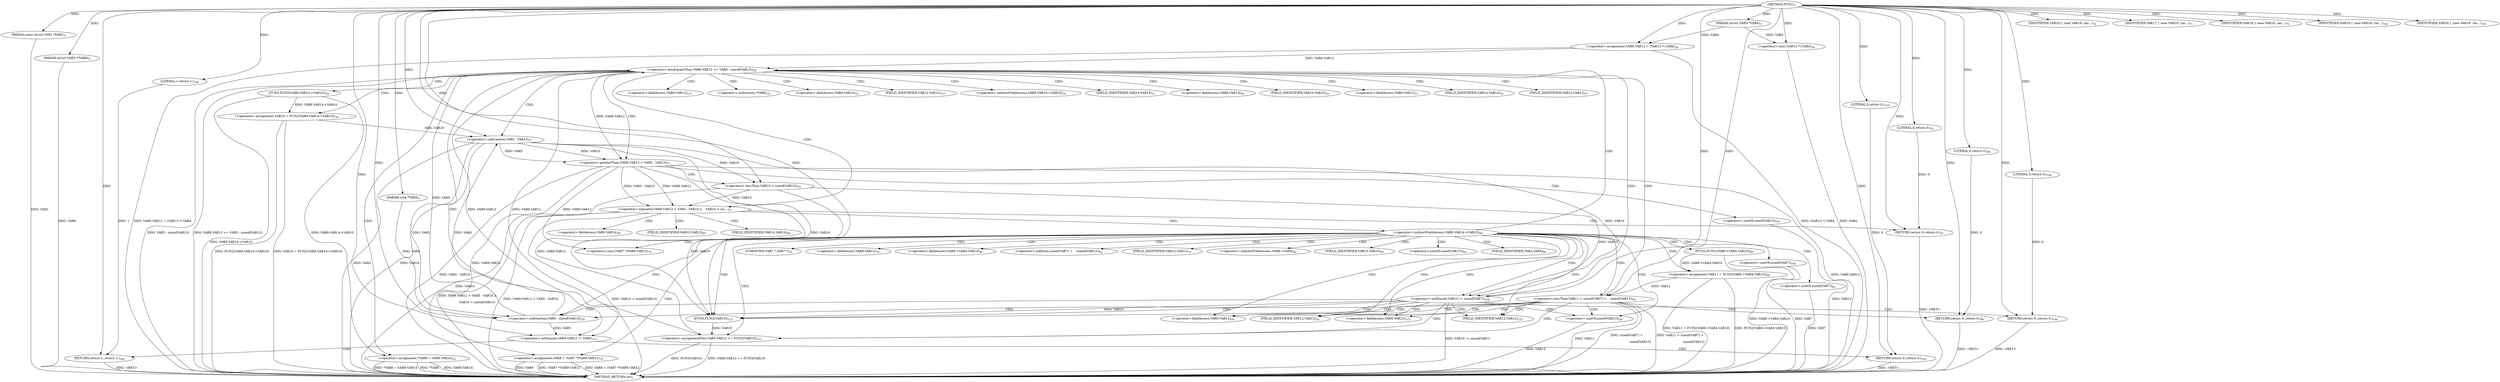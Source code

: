 digraph "FUN1" {  
"8" [label = <(METHOD,FUN1)<SUB>1</SUB>> ]
"137" [label = <(METHOD_RETURN,int)<SUB>1</SUB>> ]
"9" [label = <(PARAM,const struct VAR1 *VAR2)<SUB>1</SUB>> ]
"10" [label = <(PARAM,struct VAR3 *VAR4)<SUB>3</SUB>> ]
"11" [label = <(PARAM,void *VAR5)<SUB>3</SUB>> ]
"12" [label = <(PARAM,struct VAR3 **VAR6)<SUB>5</SUB>> ]
"18" [label = <(&lt;operator&gt;.assignment,VAR9.VAR12 = (VAR13 *) VAR4)<SUB>26</SUB>> ]
"135" [label = <(RETURN,return 1;,return 1;)<SUB>146</SUB>> ]
"26" [label = <(&lt;operator&gt;.lessEqualsThan,VAR9.VAR12 &lt;= VAR5 - sizeof(VAR13))<SUB>28</SUB>> ]
"127" [label = <(&lt;operator&gt;.notEquals,VAR9.VAR12 != VAR5)<SUB>127</SUB>> ]
"136" [label = <(LITERAL,1,return 1;)<SUB>146</SUB>> ]
"22" [label = <(&lt;operator&gt;.cast,(VAR13 *) VAR4)<SUB>26</SUB>> ]
"35" [label = <(&lt;operator&gt;.assignment,VAR10 = FUN2(VAR9.VAR14-&gt;VAR10))<SUB>30</SUB>> ]
"43" [label = <(&lt;operator&gt;.assignment,*VAR6 = VAR9.VAR14)<SUB>32</SUB>> ]
"120" [label = <(&lt;operator&gt;.assignmentPlus,VAR9.VAR12 += FUN3(VAR10))<SUB>123</SUB>> ]
"133" [label = <(RETURN,return 0;,return 0;)<SUB>129</SUB>> ]
"30" [label = <(&lt;operator&gt;.subtraction,VAR5 - sizeof(VAR13))<SUB>28</SUB>> ]
"50" [label = <(&lt;operator&gt;.logicalOr,VAR9.VAR12 &gt; VAR5 - VAR10 ||

		    VAR10 &lt; siz...)<SUB>37</SUB>> ]
"134" [label = <(LITERAL,0,return 0;)<SUB>129</SUB>> ]
"32" [label = <(&lt;operator&gt;.sizeOf,sizeof(VAR13))<SUB>28</SUB>> ]
"37" [label = <(FUN2,FUN2(VAR9.VAR14-&gt;VAR10))<SUB>30</SUB>> ]
"63" [label = <(RETURN,return 0;,return 0;)<SUB>41</SUB>> ]
"73" [label = <(IDENTIFIER,VAR16,{
























 		case VAR16:
 		cas...)<SUB>74</SUB>> ]
"75" [label = <(IDENTIFIER,VAR17,{
























 		case VAR16:
 		cas...)<SUB>75</SUB>> ]
"77" [label = <(IDENTIFIER,VAR18,{
























 		case VAR16:
 		cas...)<SUB>76</SUB>> ]
"78" [label = <(&lt;operator&gt;.assignment,VAR8 = (VAR7 *)VAR9.VAR12)<SUB>78</SUB>> ]
"85" [label = <(&lt;operator&gt;.assignment,VAR11 = FUN2(VAR8-&gt;VAR4.VAR10))<SUB>80</SUB>> ]
"106" [label = <(IDENTIFIER,VAR19,{
























 		case VAR16:
 		cas...)<SUB>102</SUB>> ]
"108" [label = <(IDENTIFIER,VAR20,{
























 		case VAR16:
 		cas...)<SUB>103</SUB>> ]
"124" [label = <(FUN3,FUN3(VAR10))<SUB>123</SUB>> ]
"51" [label = <(&lt;operator&gt;.greaterThan,VAR9.VAR12 &gt; VAR5 - VAR10)<SUB>37</SUB>> ]
"58" [label = <(&lt;operator&gt;.lessThan,VAR10 &lt; sizeof(VAR13))<SUB>39</SUB>> ]
"64" [label = <(LITERAL,0,return 0;)<SUB>41</SUB>> ]
"94" [label = <(&lt;operator&gt;.lessThan,VAR11 &lt; sizeof(VAR7) +

			    sizeof(VAR13))<SUB>82</SUB>> ]
"110" [label = <(&lt;operator&gt;.notEquals,VAR10 != sizeof(VAR7))<SUB>104</SUB>> ]
"55" [label = <(&lt;operator&gt;.subtraction,VAR5 - VAR10)<SUB>37</SUB>> ]
"60" [label = <(&lt;operator&gt;.sizeOf,sizeof(VAR13))<SUB>39</SUB>> ]
"80" [label = <(&lt;operator&gt;.cast,(VAR7 *)VAR9.VAR12)<SUB>78</SUB>> ]
"87" [label = <(FUN2,FUN2(VAR8-&gt;VAR4.VAR10))<SUB>80</SUB>> ]
"102" [label = <(RETURN,return 0;,return 0;)<SUB>86</SUB>> ]
"115" [label = <(RETURN,return 0;,return 0;)<SUB>106</SUB>> ]
"103" [label = <(LITERAL,0,return 0;)<SUB>86</SUB>> ]
"112" [label = <(&lt;operator&gt;.sizeOf,sizeof(VAR7))<SUB>104</SUB>> ]
"116" [label = <(LITERAL,0,return 0;)<SUB>106</SUB>> ]
"97" [label = <(&lt;operator&gt;.sizeOf,sizeof(VAR7))<SUB>82</SUB>> ]
"27" [label = <(&lt;operator&gt;.fieldAccess,VAR9.VAR12)<SUB>28</SUB>> ]
"128" [label = <(&lt;operator&gt;.fieldAccess,VAR9.VAR12)<SUB>127</SUB>> ]
"29" [label = <(FIELD_IDENTIFIER,VAR12,VAR12)<SUB>28</SUB>> ]
"44" [label = <(&lt;operator&gt;.indirection,*VAR6)<SUB>32</SUB>> ]
"46" [label = <(&lt;operator&gt;.fieldAccess,VAR9.VAR14)<SUB>32</SUB>> ]
"66" [label = <(&lt;operator&gt;.indirectFieldAccess,VAR9.VAR14-&gt;VAR15)<SUB>49</SUB>> ]
"121" [label = <(&lt;operator&gt;.fieldAccess,VAR9.VAR12)<SUB>123</SUB>> ]
"130" [label = <(FIELD_IDENTIFIER,VAR12,VAR12)<SUB>127</SUB>> ]
"38" [label = <(&lt;operator&gt;.indirectFieldAccess,VAR9.VAR14-&gt;VAR10)<SUB>30</SUB>> ]
"48" [label = <(FIELD_IDENTIFIER,VAR14,VAR14)<SUB>32</SUB>> ]
"67" [label = <(&lt;operator&gt;.fieldAccess,VAR9.VAR14)<SUB>49</SUB>> ]
"70" [label = <(FIELD_IDENTIFIER,VAR15,VAR15)<SUB>49</SUB>> ]
"123" [label = <(FIELD_IDENTIFIER,VAR12,VAR12)<SUB>123</SUB>> ]
"39" [label = <(&lt;operator&gt;.fieldAccess,VAR9.VAR14)<SUB>30</SUB>> ]
"42" [label = <(FIELD_IDENTIFIER,VAR10,VAR10)<SUB>30</SUB>> ]
"52" [label = <(&lt;operator&gt;.fieldAccess,VAR9.VAR12)<SUB>37</SUB>> ]
"69" [label = <(FIELD_IDENTIFIER,VAR14,VAR14)<SUB>49</SUB>> ]
"41" [label = <(FIELD_IDENTIFIER,VAR14,VAR14)<SUB>30</SUB>> ]
"54" [label = <(FIELD_IDENTIFIER,VAR12,VAR12)<SUB>37</SUB>> ]
"81" [label = <(UNKNOWN,VAR7 *,VAR7 *)<SUB>78</SUB>> ]
"82" [label = <(&lt;operator&gt;.fieldAccess,VAR9.VAR12)<SUB>78</SUB>> ]
"88" [label = <(&lt;operator&gt;.fieldAccess,VAR8-&gt;VAR4.VAR10)<SUB>80</SUB>> ]
"96" [label = <(&lt;operator&gt;.addition,sizeof(VAR7) +

			    sizeof(VAR13))<SUB>82</SUB>> ]
"84" [label = <(FIELD_IDENTIFIER,VAR12,VAR12)<SUB>78</SUB>> ]
"89" [label = <(&lt;operator&gt;.indirectFieldAccess,VAR8-&gt;VAR4)<SUB>80</SUB>> ]
"92" [label = <(FIELD_IDENTIFIER,VAR10,VAR10)<SUB>80</SUB>> ]
"99" [label = <(&lt;operator&gt;.sizeOf,sizeof(VAR13))<SUB>84</SUB>> ]
"91" [label = <(FIELD_IDENTIFIER,VAR4,VAR4)<SUB>80</SUB>> ]
  "102" -> "137"  [ label = "DDG: &lt;RET&gt;"] 
  "135" -> "137"  [ label = "DDG: &lt;RET&gt;"] 
  "115" -> "137"  [ label = "DDG: &lt;RET&gt;"] 
  "133" -> "137"  [ label = "DDG: &lt;RET&gt;"] 
  "63" -> "137"  [ label = "DDG: &lt;RET&gt;"] 
  "9" -> "137"  [ label = "DDG: VAR2"] 
  "12" -> "137"  [ label = "DDG: VAR6"] 
  "22" -> "137"  [ label = "DDG: VAR4"] 
  "18" -> "137"  [ label = "DDG: (VAR13 *) VAR4"] 
  "18" -> "137"  [ label = "DDG: VAR9.VAR12 = (VAR13 *) VAR4"] 
  "32" -> "137"  [ label = "DDG: VAR13"] 
  "26" -> "137"  [ label = "DDG: VAR5 - sizeof(VAR13)"] 
  "26" -> "137"  [ label = "DDG: VAR9.VAR12 &lt;= VAR5 - sizeof(VAR13)"] 
  "37" -> "137"  [ label = "DDG: VAR9.VAR14-&gt;VAR10"] 
  "35" -> "137"  [ label = "DDG: FUN2(VAR9.VAR14-&gt;VAR10)"] 
  "35" -> "137"  [ label = "DDG: VAR10 = FUN2(VAR9.VAR14-&gt;VAR10)"] 
  "43" -> "137"  [ label = "DDG: *VAR6"] 
  "43" -> "137"  [ label = "DDG: VAR9.VAR14"] 
  "43" -> "137"  [ label = "DDG: *VAR6 = VAR9.VAR14"] 
  "51" -> "137"  [ label = "DDG: VAR9.VAR12"] 
  "55" -> "137"  [ label = "DDG: VAR5"] 
  "55" -> "137"  [ label = "DDG: VAR10"] 
  "51" -> "137"  [ label = "DDG: VAR5 - VAR10"] 
  "50" -> "137"  [ label = "DDG: VAR9.VAR12 &gt; VAR5 - VAR10"] 
  "58" -> "137"  [ label = "DDG: VAR10"] 
  "60" -> "137"  [ label = "DDG: VAR13"] 
  "50" -> "137"  [ label = "DDG: VAR10 &lt; sizeof(VAR13)"] 
  "50" -> "137"  [ label = "DDG: VAR9.VAR12 &gt; VAR5 - VAR10 ||

		    VAR10 &lt; sizeof(VAR13)"] 
  "112" -> "137"  [ label = "DDG: VAR7"] 
  "110" -> "137"  [ label = "DDG: VAR10 != sizeof(VAR7)"] 
  "78" -> "137"  [ label = "DDG: VAR8"] 
  "78" -> "137"  [ label = "DDG: (VAR7 *)VAR9.VAR12"] 
  "78" -> "137"  [ label = "DDG: VAR8 = (VAR7 *)VAR9.VAR12"] 
  "87" -> "137"  [ label = "DDG: VAR8-&gt;VAR4.VAR10"] 
  "85" -> "137"  [ label = "DDG: FUN2(VAR8-&gt;VAR4.VAR10)"] 
  "85" -> "137"  [ label = "DDG: VAR11 = FUN2(VAR8-&gt;VAR4.VAR10)"] 
  "94" -> "137"  [ label = "DDG: VAR11"] 
  "97" -> "137"  [ label = "DDG: VAR7"] 
  "94" -> "137"  [ label = "DDG: sizeof(VAR7) +

			    sizeof(VAR13)"] 
  "94" -> "137"  [ label = "DDG: VAR11 &lt; sizeof(VAR7) +

			    sizeof(VAR13)"] 
  "120" -> "137"  [ label = "DDG: FUN3(VAR10)"] 
  "120" -> "137"  [ label = "DDG: VAR9.VAR12 += FUN3(VAR10)"] 
  "8" -> "9"  [ label = "DDG: "] 
  "8" -> "10"  [ label = "DDG: "] 
  "8" -> "11"  [ label = "DDG: "] 
  "8" -> "12"  [ label = "DDG: "] 
  "10" -> "18"  [ label = "DDG: VAR4"] 
  "8" -> "18"  [ label = "DDG: "] 
  "136" -> "135"  [ label = "DDG: 1"] 
  "8" -> "135"  [ label = "DDG: "] 
  "8" -> "136"  [ label = "DDG: "] 
  "10" -> "22"  [ label = "DDG: VAR4"] 
  "8" -> "22"  [ label = "DDG: "] 
  "18" -> "26"  [ label = "DDG: VAR9.VAR12"] 
  "120" -> "26"  [ label = "DDG: VAR9.VAR12"] 
  "30" -> "26"  [ label = "DDG: VAR5"] 
  "37" -> "35"  [ label = "DDG: VAR9.VAR14-&gt;VAR10"] 
  "37" -> "43"  [ label = "DDG: VAR9.VAR14-&gt;VAR10"] 
  "124" -> "120"  [ label = "DDG: VAR10"] 
  "26" -> "127"  [ label = "DDG: VAR9.VAR12"] 
  "30" -> "127"  [ label = "DDG: VAR5"] 
  "8" -> "127"  [ label = "DDG: "] 
  "134" -> "133"  [ label = "DDG: 0"] 
  "8" -> "133"  [ label = "DDG: "] 
  "11" -> "30"  [ label = "DDG: VAR5"] 
  "55" -> "30"  [ label = "DDG: VAR5"] 
  "8" -> "30"  [ label = "DDG: "] 
  "51" -> "120"  [ label = "DDG: VAR9.VAR12"] 
  "8" -> "134"  [ label = "DDG: "] 
  "51" -> "50"  [ label = "DDG: VAR9.VAR12"] 
  "51" -> "50"  [ label = "DDG: VAR5 - VAR10"] 
  "58" -> "50"  [ label = "DDG: VAR10"] 
  "64" -> "63"  [ label = "DDG: 0"] 
  "8" -> "63"  [ label = "DDG: "] 
  "8" -> "73"  [ label = "DDG: "] 
  "8" -> "75"  [ label = "DDG: "] 
  "8" -> "77"  [ label = "DDG: "] 
  "51" -> "78"  [ label = "DDG: VAR9.VAR12"] 
  "87" -> "85"  [ label = "DDG: VAR8-&gt;VAR4.VAR10"] 
  "8" -> "106"  [ label = "DDG: "] 
  "8" -> "108"  [ label = "DDG: "] 
  "55" -> "124"  [ label = "DDG: VAR10"] 
  "58" -> "124"  [ label = "DDG: VAR10"] 
  "110" -> "124"  [ label = "DDG: VAR10"] 
  "8" -> "124"  [ label = "DDG: "] 
  "26" -> "51"  [ label = "DDG: VAR9.VAR12"] 
  "55" -> "51"  [ label = "DDG: VAR5"] 
  "55" -> "51"  [ label = "DDG: VAR10"] 
  "55" -> "58"  [ label = "DDG: VAR10"] 
  "8" -> "58"  [ label = "DDG: "] 
  "8" -> "64"  [ label = "DDG: "] 
  "30" -> "55"  [ label = "DDG: VAR5"] 
  "8" -> "55"  [ label = "DDG: "] 
  "35" -> "55"  [ label = "DDG: VAR10"] 
  "51" -> "80"  [ label = "DDG: VAR9.VAR12"] 
  "85" -> "94"  [ label = "DDG: VAR11"] 
  "8" -> "94"  [ label = "DDG: "] 
  "103" -> "102"  [ label = "DDG: 0"] 
  "8" -> "102"  [ label = "DDG: "] 
  "55" -> "110"  [ label = "DDG: VAR10"] 
  "58" -> "110"  [ label = "DDG: VAR10"] 
  "8" -> "110"  [ label = "DDG: "] 
  "116" -> "115"  [ label = "DDG: 0"] 
  "8" -> "115"  [ label = "DDG: "] 
  "8" -> "103"  [ label = "DDG: "] 
  "8" -> "116"  [ label = "DDG: "] 
  "26" -> "42"  [ label = "CDG: "] 
  "26" -> "51"  [ label = "CDG: "] 
  "26" -> "52"  [ label = "CDG: "] 
  "26" -> "37"  [ label = "CDG: "] 
  "26" -> "128"  [ label = "CDG: "] 
  "26" -> "38"  [ label = "CDG: "] 
  "26" -> "50"  [ label = "CDG: "] 
  "26" -> "44"  [ label = "CDG: "] 
  "26" -> "35"  [ label = "CDG: "] 
  "26" -> "54"  [ label = "CDG: "] 
  "26" -> "43"  [ label = "CDG: "] 
  "26" -> "130"  [ label = "CDG: "] 
  "26" -> "127"  [ label = "CDG: "] 
  "26" -> "48"  [ label = "CDG: "] 
  "26" -> "46"  [ label = "CDG: "] 
  "26" -> "41"  [ label = "CDG: "] 
  "26" -> "55"  [ label = "CDG: "] 
  "26" -> "39"  [ label = "CDG: "] 
  "127" -> "135"  [ label = "CDG: "] 
  "127" -> "133"  [ label = "CDG: "] 
  "50" -> "69"  [ label = "CDG: "] 
  "50" -> "67"  [ label = "CDG: "] 
  "50" -> "70"  [ label = "CDG: "] 
  "50" -> "66"  [ label = "CDG: "] 
  "50" -> "63"  [ label = "CDG: "] 
  "66" -> "30"  [ label = "CDG: "] 
  "66" -> "94"  [ label = "CDG: "] 
  "66" -> "26"  [ label = "CDG: "] 
  "66" -> "96"  [ label = "CDG: "] 
  "66" -> "120"  [ label = "CDG: "] 
  "66" -> "81"  [ label = "CDG: "] 
  "66" -> "84"  [ label = "CDG: "] 
  "66" -> "85"  [ label = "CDG: "] 
  "66" -> "121"  [ label = "CDG: "] 
  "66" -> "92"  [ label = "CDG: "] 
  "66" -> "27"  [ label = "CDG: "] 
  "66" -> "87"  [ label = "CDG: "] 
  "66" -> "97"  [ label = "CDG: "] 
  "66" -> "91"  [ label = "CDG: "] 
  "66" -> "112"  [ label = "CDG: "] 
  "66" -> "80"  [ label = "CDG: "] 
  "66" -> "88"  [ label = "CDG: "] 
  "66" -> "32"  [ label = "CDG: "] 
  "66" -> "89"  [ label = "CDG: "] 
  "66" -> "99"  [ label = "CDG: "] 
  "66" -> "123"  [ label = "CDG: "] 
  "66" -> "29"  [ label = "CDG: "] 
  "66" -> "82"  [ label = "CDG: "] 
  "66" -> "110"  [ label = "CDG: "] 
  "66" -> "124"  [ label = "CDG: "] 
  "66" -> "78"  [ label = "CDG: "] 
  "51" -> "60"  [ label = "CDG: "] 
  "51" -> "58"  [ label = "CDG: "] 
  "94" -> "30"  [ label = "CDG: "] 
  "94" -> "26"  [ label = "CDG: "] 
  "94" -> "120"  [ label = "CDG: "] 
  "94" -> "102"  [ label = "CDG: "] 
  "94" -> "121"  [ label = "CDG: "] 
  "94" -> "27"  [ label = "CDG: "] 
  "94" -> "32"  [ label = "CDG: "] 
  "94" -> "123"  [ label = "CDG: "] 
  "94" -> "29"  [ label = "CDG: "] 
  "94" -> "124"  [ label = "CDG: "] 
  "110" -> "30"  [ label = "CDG: "] 
  "110" -> "115"  [ label = "CDG: "] 
  "110" -> "26"  [ label = "CDG: "] 
  "110" -> "120"  [ label = "CDG: "] 
  "110" -> "121"  [ label = "CDG: "] 
  "110" -> "27"  [ label = "CDG: "] 
  "110" -> "32"  [ label = "CDG: "] 
  "110" -> "123"  [ label = "CDG: "] 
  "110" -> "29"  [ label = "CDG: "] 
  "110" -> "124"  [ label = "CDG: "] 
}
